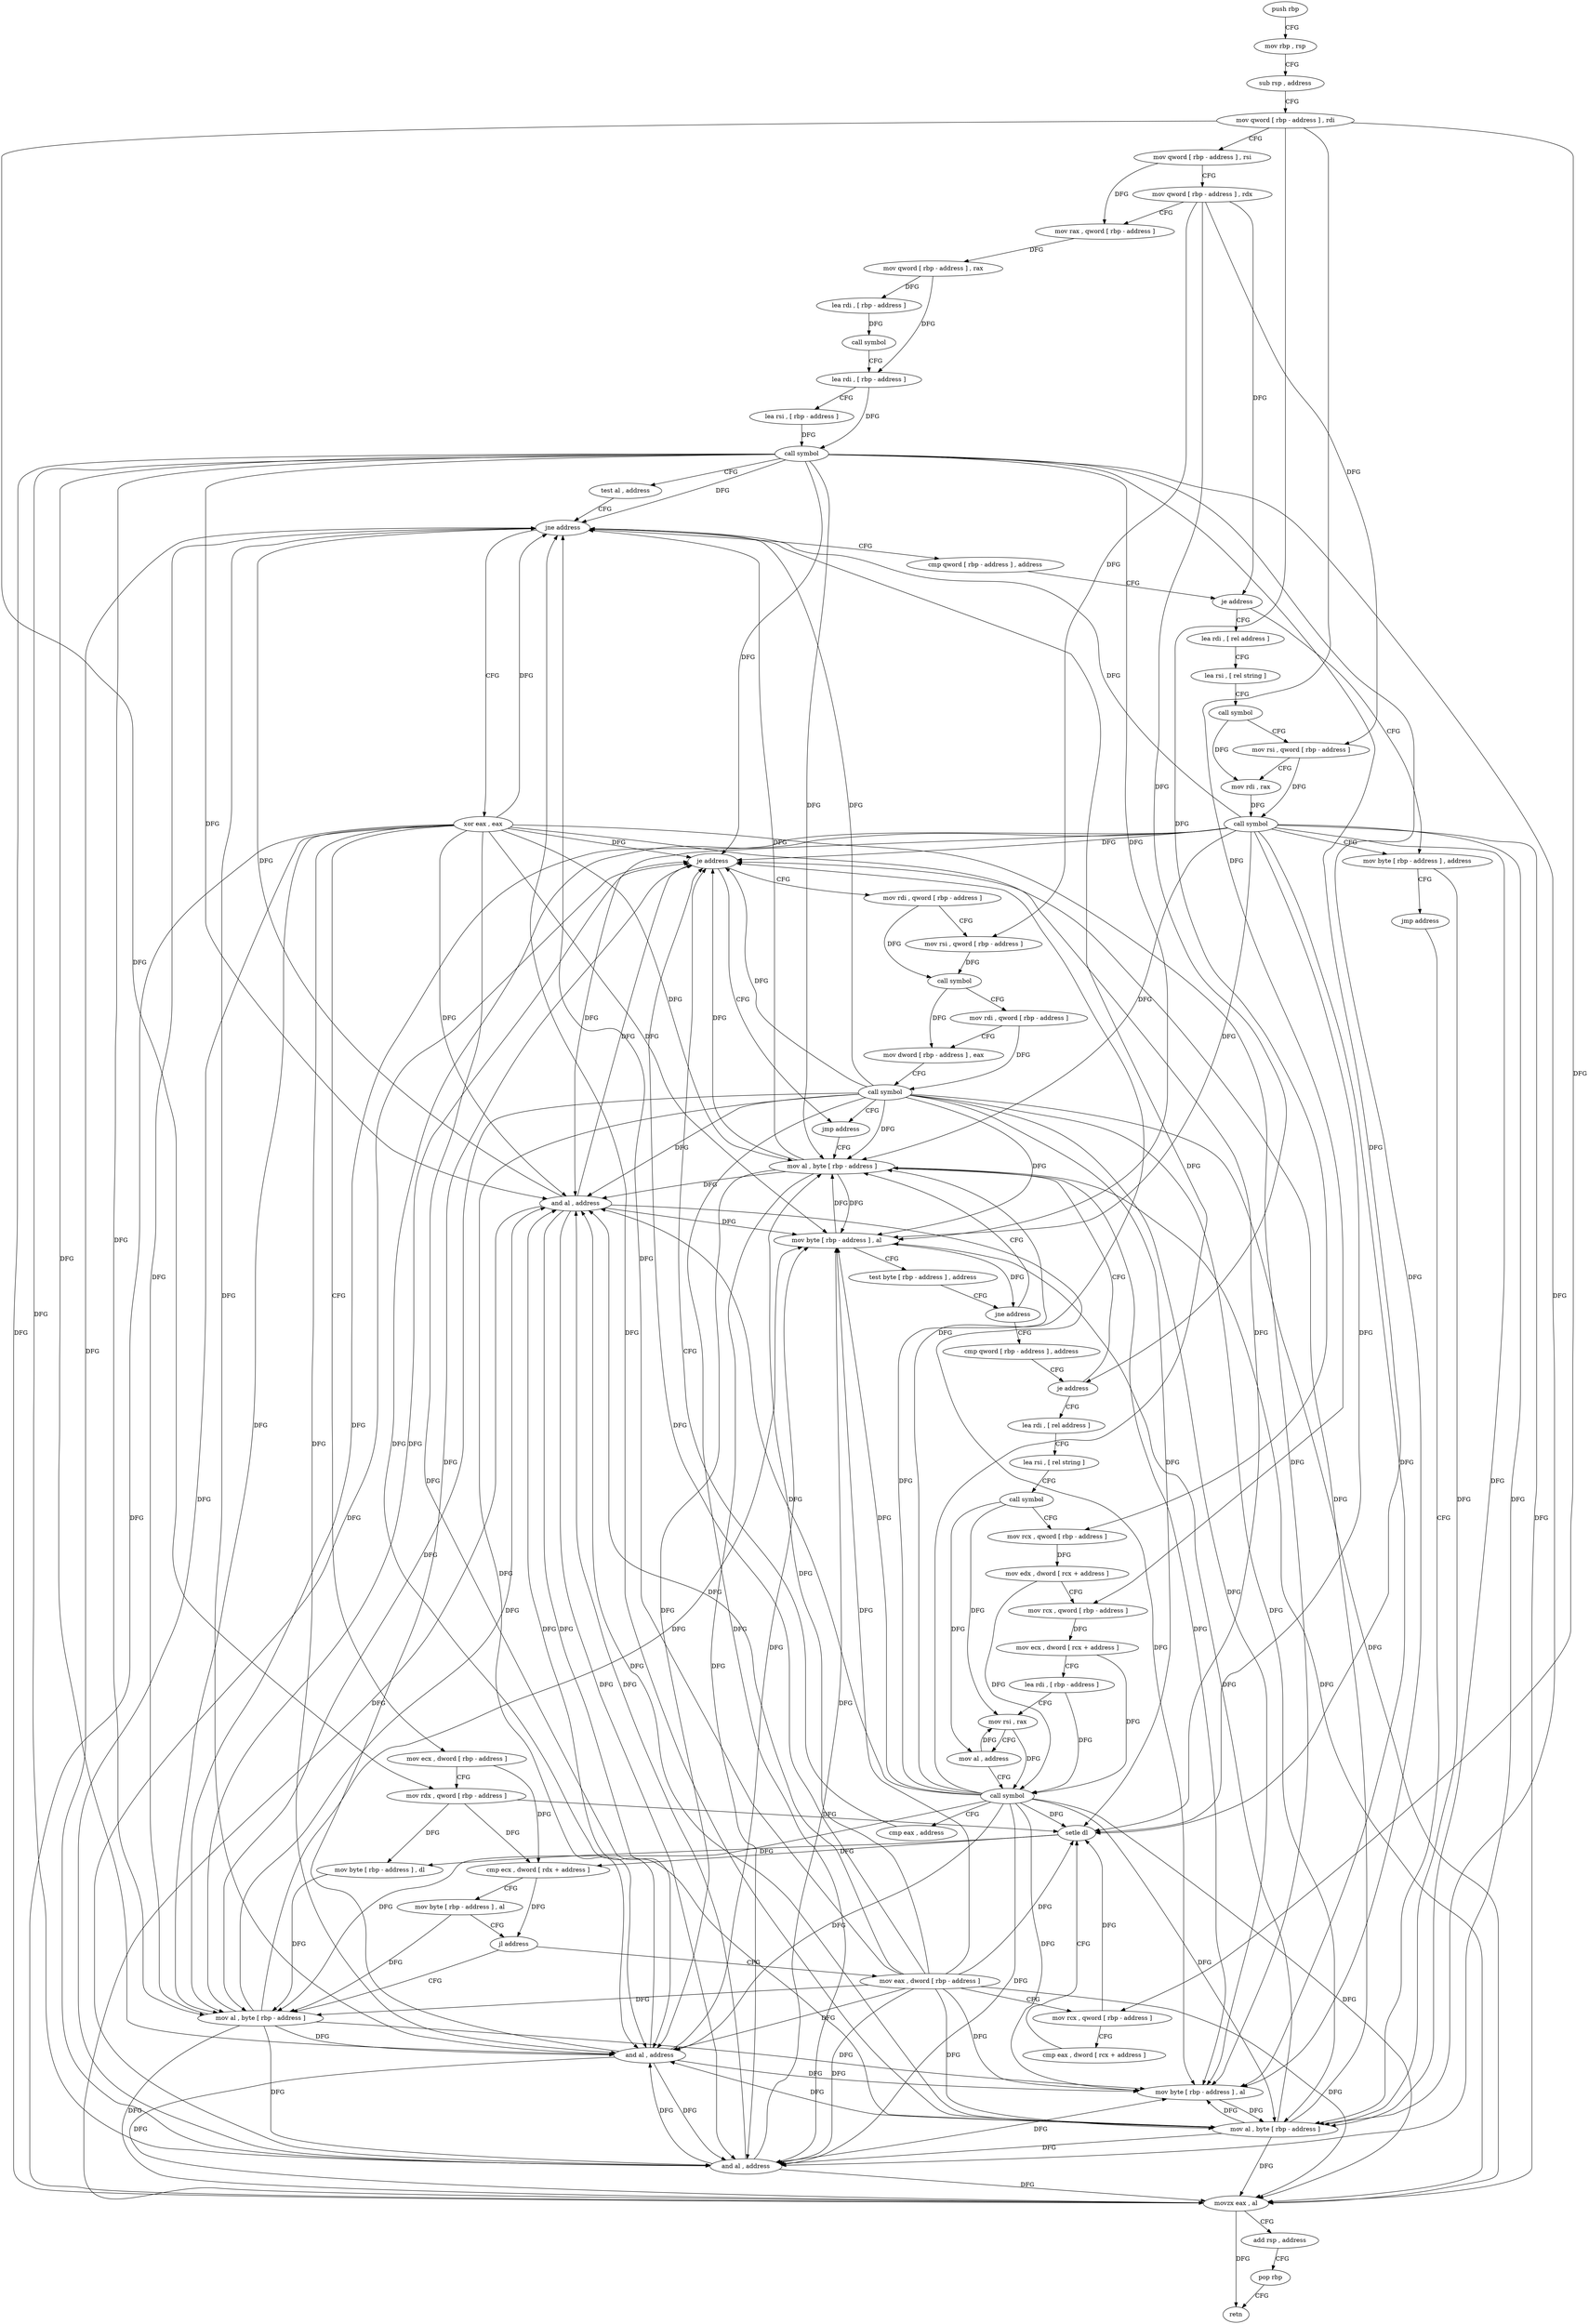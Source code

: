digraph "func" {
"184080" [label = "push rbp" ]
"184081" [label = "mov rbp , rsp" ]
"184084" [label = "sub rsp , address" ]
"184088" [label = "mov qword [ rbp - address ] , rdi" ]
"184092" [label = "mov qword [ rbp - address ] , rsi" ]
"184096" [label = "mov qword [ rbp - address ] , rdx" ]
"184100" [label = "mov rax , qword [ rbp - address ]" ]
"184104" [label = "mov qword [ rbp - address ] , rax" ]
"184108" [label = "lea rdi , [ rbp - address ]" ]
"184112" [label = "call symbol" ]
"184117" [label = "lea rdi , [ rbp - address ]" ]
"184121" [label = "lea rsi , [ rbp - address ]" ]
"184125" [label = "call symbol" ]
"184130" [label = "test al , address" ]
"184132" [label = "jne address" ]
"184189" [label = "xor eax , eax" ]
"184138" [label = "cmp qword [ rbp - address ] , address" ]
"184191" [label = "mov ecx , dword [ rbp - address ]" ]
"184194" [label = "mov rdx , qword [ rbp - address ]" ]
"184198" [label = "cmp ecx , dword [ rdx + address ]" ]
"184201" [label = "mov byte [ rbp - address ] , al" ]
"184204" [label = "jl address" ]
"184226" [label = "mov al , byte [ rbp - address ]" ]
"184210" [label = "mov eax , dword [ rbp - address ]" ]
"184143" [label = "je address" ]
"184180" [label = "mov byte [ rbp - address ] , address" ]
"184149" [label = "lea rdi , [ rel address ]" ]
"184229" [label = "and al , address" ]
"184231" [label = "mov byte [ rbp - address ] , al" ]
"184234" [label = "test byte [ rbp - address ] , address" ]
"184238" [label = "jne address" ]
"184341" [label = "mov al , byte [ rbp - address ]" ]
"184244" [label = "cmp qword [ rbp - address ] , address" ]
"184213" [label = "mov rcx , qword [ rbp - address ]" ]
"184217" [label = "cmp eax , dword [ rcx + address ]" ]
"184220" [label = "setle dl" ]
"184223" [label = "mov byte [ rbp - address ] , dl" ]
"184184" [label = "jmp address" ]
"184349" [label = "mov al , byte [ rbp - address ]" ]
"184156" [label = "lea rsi , [ rel string ]" ]
"184163" [label = "call symbol" ]
"184168" [label = "mov rsi , qword [ rbp - address ]" ]
"184172" [label = "mov rdi , rax" ]
"184175" [label = "call symbol" ]
"184344" [label = "and al , address" ]
"184346" [label = "mov byte [ rbp - address ] , al" ]
"184249" [label = "je address" ]
"184255" [label = "lea rdi , [ rel address ]" ]
"184352" [label = "and al , address" ]
"184354" [label = "movzx eax , al" ]
"184357" [label = "add rsp , address" ]
"184361" [label = "pop rbp" ]
"184362" [label = "retn" ]
"184262" [label = "lea rsi , [ rel string ]" ]
"184269" [label = "call symbol" ]
"184274" [label = "mov rcx , qword [ rbp - address ]" ]
"184278" [label = "mov edx , dword [ rcx + address ]" ]
"184281" [label = "mov rcx , qword [ rbp - address ]" ]
"184285" [label = "mov ecx , dword [ rcx + address ]" ]
"184288" [label = "lea rdi , [ rbp - address ]" ]
"184292" [label = "mov rsi , rax" ]
"184295" [label = "mov al , address" ]
"184297" [label = "call symbol" ]
"184302" [label = "cmp eax , address" ]
"184305" [label = "je address" ]
"184336" [label = "jmp address" ]
"184311" [label = "mov rdi , qword [ rbp - address ]" ]
"184315" [label = "mov rsi , qword [ rbp - address ]" ]
"184319" [label = "call symbol" ]
"184324" [label = "mov rdi , qword [ rbp - address ]" ]
"184328" [label = "mov dword [ rbp - address ] , eax" ]
"184331" [label = "call symbol" ]
"184080" -> "184081" [ label = "CFG" ]
"184081" -> "184084" [ label = "CFG" ]
"184084" -> "184088" [ label = "CFG" ]
"184088" -> "184092" [ label = "CFG" ]
"184088" -> "184194" [ label = "DFG" ]
"184088" -> "184213" [ label = "DFG" ]
"184088" -> "184274" [ label = "DFG" ]
"184088" -> "184281" [ label = "DFG" ]
"184092" -> "184096" [ label = "CFG" ]
"184092" -> "184100" [ label = "DFG" ]
"184096" -> "184100" [ label = "CFG" ]
"184096" -> "184143" [ label = "DFG" ]
"184096" -> "184168" [ label = "DFG" ]
"184096" -> "184249" [ label = "DFG" ]
"184096" -> "184315" [ label = "DFG" ]
"184100" -> "184104" [ label = "DFG" ]
"184104" -> "184108" [ label = "DFG" ]
"184104" -> "184117" [ label = "DFG" ]
"184108" -> "184112" [ label = "DFG" ]
"184112" -> "184117" [ label = "CFG" ]
"184117" -> "184121" [ label = "CFG" ]
"184117" -> "184125" [ label = "DFG" ]
"184121" -> "184125" [ label = "DFG" ]
"184125" -> "184130" [ label = "CFG" ]
"184125" -> "184132" [ label = "DFG" ]
"184125" -> "184226" [ label = "DFG" ]
"184125" -> "184229" [ label = "DFG" ]
"184125" -> "184231" [ label = "DFG" ]
"184125" -> "184220" [ label = "DFG" ]
"184125" -> "184341" [ label = "DFG" ]
"184125" -> "184344" [ label = "DFG" ]
"184125" -> "184346" [ label = "DFG" ]
"184125" -> "184349" [ label = "DFG" ]
"184125" -> "184352" [ label = "DFG" ]
"184125" -> "184354" [ label = "DFG" ]
"184125" -> "184305" [ label = "DFG" ]
"184130" -> "184132" [ label = "CFG" ]
"184132" -> "184189" [ label = "CFG" ]
"184132" -> "184138" [ label = "CFG" ]
"184189" -> "184191" [ label = "CFG" ]
"184189" -> "184132" [ label = "DFG" ]
"184189" -> "184226" [ label = "DFG" ]
"184189" -> "184229" [ label = "DFG" ]
"184189" -> "184231" [ label = "DFG" ]
"184189" -> "184220" [ label = "DFG" ]
"184189" -> "184341" [ label = "DFG" ]
"184189" -> "184344" [ label = "DFG" ]
"184189" -> "184346" [ label = "DFG" ]
"184189" -> "184349" [ label = "DFG" ]
"184189" -> "184352" [ label = "DFG" ]
"184189" -> "184354" [ label = "DFG" ]
"184189" -> "184305" [ label = "DFG" ]
"184138" -> "184143" [ label = "CFG" ]
"184191" -> "184194" [ label = "CFG" ]
"184191" -> "184198" [ label = "DFG" ]
"184194" -> "184198" [ label = "DFG" ]
"184194" -> "184220" [ label = "DFG" ]
"184194" -> "184223" [ label = "DFG" ]
"184198" -> "184201" [ label = "CFG" ]
"184198" -> "184204" [ label = "DFG" ]
"184201" -> "184204" [ label = "CFG" ]
"184201" -> "184226" [ label = "DFG" ]
"184204" -> "184226" [ label = "CFG" ]
"184204" -> "184210" [ label = "CFG" ]
"184226" -> "184229" [ label = "DFG" ]
"184226" -> "184132" [ label = "DFG" ]
"184226" -> "184231" [ label = "DFG" ]
"184226" -> "184344" [ label = "DFG" ]
"184226" -> "184346" [ label = "DFG" ]
"184226" -> "184352" [ label = "DFG" ]
"184226" -> "184354" [ label = "DFG" ]
"184226" -> "184305" [ label = "DFG" ]
"184210" -> "184213" [ label = "CFG" ]
"184210" -> "184132" [ label = "DFG" ]
"184210" -> "184229" [ label = "DFG" ]
"184210" -> "184231" [ label = "DFG" ]
"184210" -> "184226" [ label = "DFG" ]
"184210" -> "184220" [ label = "DFG" ]
"184210" -> "184341" [ label = "DFG" ]
"184210" -> "184344" [ label = "DFG" ]
"184210" -> "184346" [ label = "DFG" ]
"184210" -> "184349" [ label = "DFG" ]
"184210" -> "184352" [ label = "DFG" ]
"184210" -> "184354" [ label = "DFG" ]
"184210" -> "184305" [ label = "DFG" ]
"184143" -> "184180" [ label = "CFG" ]
"184143" -> "184149" [ label = "CFG" ]
"184180" -> "184184" [ label = "CFG" ]
"184180" -> "184349" [ label = "DFG" ]
"184149" -> "184156" [ label = "CFG" ]
"184229" -> "184231" [ label = "DFG" ]
"184229" -> "184132" [ label = "DFG" ]
"184229" -> "184344" [ label = "DFG" ]
"184229" -> "184346" [ label = "DFG" ]
"184229" -> "184352" [ label = "DFG" ]
"184229" -> "184354" [ label = "DFG" ]
"184229" -> "184305" [ label = "DFG" ]
"184231" -> "184234" [ label = "CFG" ]
"184231" -> "184238" [ label = "DFG" ]
"184231" -> "184341" [ label = "DFG" ]
"184234" -> "184238" [ label = "CFG" ]
"184238" -> "184341" [ label = "CFG" ]
"184238" -> "184244" [ label = "CFG" ]
"184341" -> "184344" [ label = "DFG" ]
"184341" -> "184132" [ label = "DFG" ]
"184341" -> "184229" [ label = "DFG" ]
"184341" -> "184231" [ label = "DFG" ]
"184341" -> "184346" [ label = "DFG" ]
"184341" -> "184352" [ label = "DFG" ]
"184341" -> "184354" [ label = "DFG" ]
"184341" -> "184305" [ label = "DFG" ]
"184244" -> "184249" [ label = "CFG" ]
"184213" -> "184217" [ label = "CFG" ]
"184213" -> "184220" [ label = "DFG" ]
"184217" -> "184220" [ label = "CFG" ]
"184220" -> "184223" [ label = "DFG" ]
"184220" -> "184198" [ label = "DFG" ]
"184223" -> "184226" [ label = "DFG" ]
"184184" -> "184349" [ label = "CFG" ]
"184349" -> "184352" [ label = "DFG" ]
"184349" -> "184132" [ label = "DFG" ]
"184349" -> "184229" [ label = "DFG" ]
"184349" -> "184231" [ label = "DFG" ]
"184349" -> "184344" [ label = "DFG" ]
"184349" -> "184346" [ label = "DFG" ]
"184349" -> "184354" [ label = "DFG" ]
"184349" -> "184305" [ label = "DFG" ]
"184156" -> "184163" [ label = "CFG" ]
"184163" -> "184168" [ label = "CFG" ]
"184163" -> "184172" [ label = "DFG" ]
"184168" -> "184172" [ label = "CFG" ]
"184168" -> "184175" [ label = "DFG" ]
"184172" -> "184175" [ label = "DFG" ]
"184175" -> "184180" [ label = "CFG" ]
"184175" -> "184132" [ label = "DFG" ]
"184175" -> "184229" [ label = "DFG" ]
"184175" -> "184231" [ label = "DFG" ]
"184175" -> "184226" [ label = "DFG" ]
"184175" -> "184220" [ label = "DFG" ]
"184175" -> "184341" [ label = "DFG" ]
"184175" -> "184344" [ label = "DFG" ]
"184175" -> "184346" [ label = "DFG" ]
"184175" -> "184349" [ label = "DFG" ]
"184175" -> "184352" [ label = "DFG" ]
"184175" -> "184354" [ label = "DFG" ]
"184175" -> "184305" [ label = "DFG" ]
"184344" -> "184346" [ label = "DFG" ]
"184344" -> "184132" [ label = "DFG" ]
"184344" -> "184229" [ label = "DFG" ]
"184344" -> "184231" [ label = "DFG" ]
"184344" -> "184352" [ label = "DFG" ]
"184344" -> "184354" [ label = "DFG" ]
"184344" -> "184305" [ label = "DFG" ]
"184346" -> "184349" [ label = "DFG" ]
"184249" -> "184341" [ label = "CFG" ]
"184249" -> "184255" [ label = "CFG" ]
"184255" -> "184262" [ label = "CFG" ]
"184352" -> "184354" [ label = "DFG" ]
"184352" -> "184132" [ label = "DFG" ]
"184352" -> "184229" [ label = "DFG" ]
"184352" -> "184231" [ label = "DFG" ]
"184352" -> "184344" [ label = "DFG" ]
"184352" -> "184346" [ label = "DFG" ]
"184352" -> "184305" [ label = "DFG" ]
"184354" -> "184357" [ label = "CFG" ]
"184354" -> "184362" [ label = "DFG" ]
"184357" -> "184361" [ label = "CFG" ]
"184361" -> "184362" [ label = "CFG" ]
"184262" -> "184269" [ label = "CFG" ]
"184269" -> "184274" [ label = "CFG" ]
"184269" -> "184292" [ label = "DFG" ]
"184269" -> "184295" [ label = "DFG" ]
"184274" -> "184278" [ label = "DFG" ]
"184278" -> "184281" [ label = "CFG" ]
"184278" -> "184297" [ label = "DFG" ]
"184281" -> "184285" [ label = "DFG" ]
"184285" -> "184288" [ label = "CFG" ]
"184285" -> "184297" [ label = "DFG" ]
"184288" -> "184292" [ label = "CFG" ]
"184288" -> "184297" [ label = "DFG" ]
"184292" -> "184295" [ label = "CFG" ]
"184292" -> "184297" [ label = "DFG" ]
"184295" -> "184297" [ label = "CFG" ]
"184295" -> "184292" [ label = "DFG" ]
"184297" -> "184302" [ label = "CFG" ]
"184297" -> "184132" [ label = "DFG" ]
"184297" -> "184229" [ label = "DFG" ]
"184297" -> "184231" [ label = "DFG" ]
"184297" -> "184344" [ label = "DFG" ]
"184297" -> "184346" [ label = "DFG" ]
"184297" -> "184352" [ label = "DFG" ]
"184297" -> "184354" [ label = "DFG" ]
"184297" -> "184226" [ label = "DFG" ]
"184297" -> "184220" [ label = "DFG" ]
"184297" -> "184341" [ label = "DFG" ]
"184297" -> "184349" [ label = "DFG" ]
"184297" -> "184305" [ label = "DFG" ]
"184302" -> "184305" [ label = "CFG" ]
"184305" -> "184336" [ label = "CFG" ]
"184305" -> "184311" [ label = "CFG" ]
"184336" -> "184341" [ label = "CFG" ]
"184311" -> "184315" [ label = "CFG" ]
"184311" -> "184319" [ label = "DFG" ]
"184315" -> "184319" [ label = "DFG" ]
"184319" -> "184324" [ label = "CFG" ]
"184319" -> "184328" [ label = "DFG" ]
"184324" -> "184328" [ label = "CFG" ]
"184324" -> "184331" [ label = "DFG" ]
"184328" -> "184331" [ label = "CFG" ]
"184331" -> "184336" [ label = "CFG" ]
"184331" -> "184132" [ label = "DFG" ]
"184331" -> "184229" [ label = "DFG" ]
"184331" -> "184231" [ label = "DFG" ]
"184331" -> "184344" [ label = "DFG" ]
"184331" -> "184346" [ label = "DFG" ]
"184331" -> "184352" [ label = "DFG" ]
"184331" -> "184354" [ label = "DFG" ]
"184331" -> "184305" [ label = "DFG" ]
"184331" -> "184226" [ label = "DFG" ]
"184331" -> "184220" [ label = "DFG" ]
"184331" -> "184341" [ label = "DFG" ]
"184331" -> "184349" [ label = "DFG" ]
}
